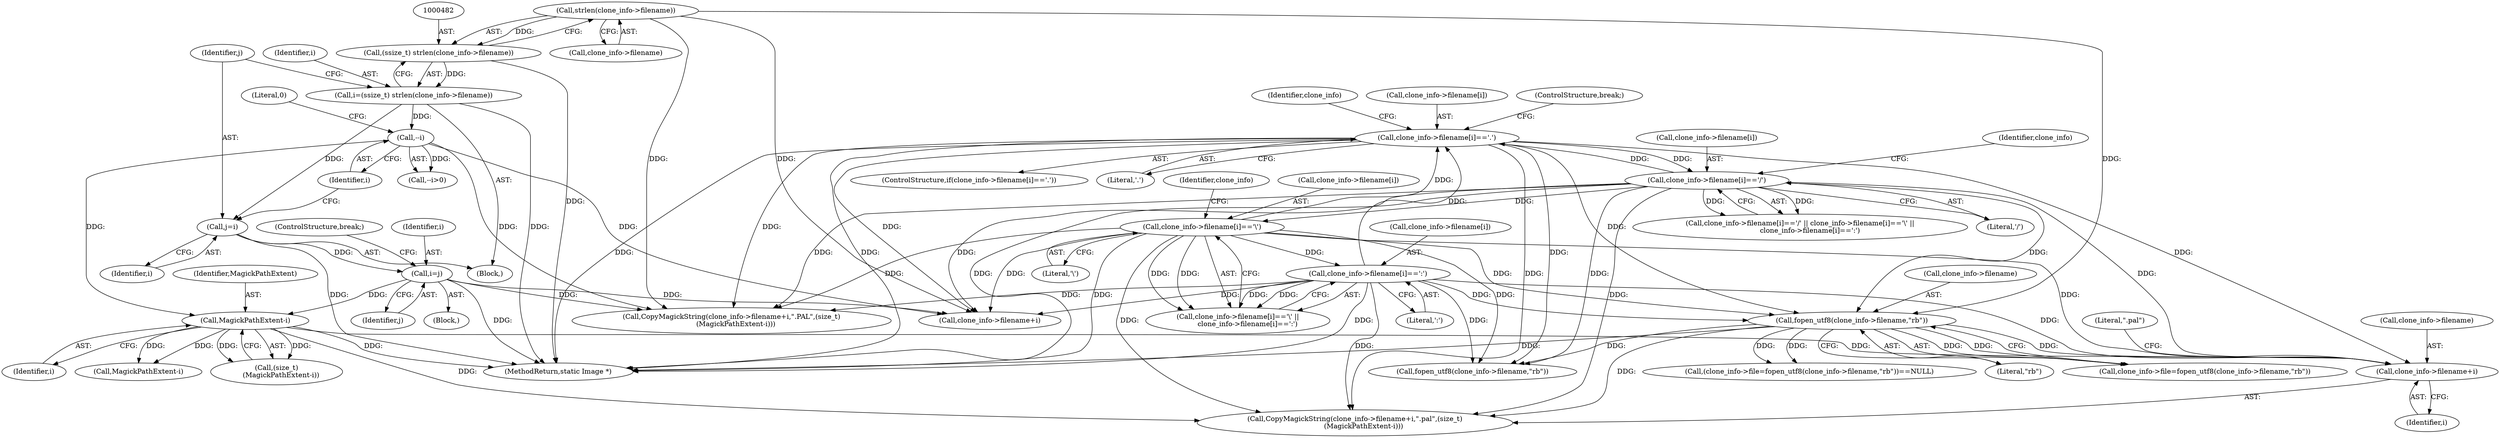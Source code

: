 digraph "0_ImageMagick_cdb383749ef7b68a38891440af8cc23e0115306d@pointer" {
"1000565" [label="(Call,clone_info->filename+i)"];
"1000497" [label="(Call,clone_info->filename[i]=='.')"];
"1000516" [label="(Call,clone_info->filename[i]=='\\')"];
"1000508" [label="(Call,clone_info->filename[i]=='/')"];
"1000523" [label="(Call,clone_info->filename[i]==':')"];
"1000555" [label="(Call,fopen_utf8(clone_info->filename,\"rb\"))"];
"1000483" [label="(Call,strlen(clone_info->filename))"];
"1000546" [label="(Call,MagickPathExtent-i)"];
"1000492" [label="(Call,--i)"];
"1000479" [label="(Call,i=(ssize_t) strlen(clone_info->filename))"];
"1000481" [label="(Call,(ssize_t) strlen(clone_info->filename))"];
"1000531" [label="(Call,i=j)"];
"1000487" [label="(Call,j=i)"];
"1000533" [label="(Identifier,j)"];
"1000582" [label="(Call,fopen_utf8(clone_info->filename,\"rb\"))"];
"1001524" [label="(MethodReturn,static Image *)"];
"1000548" [label="(Identifier,i)"];
"1000546" [label="(Call,MagickPathExtent-i)"];
"1000498" [label="(Call,clone_info->filename[i])"];
"1000516" [label="(Call,clone_info->filename[i]=='\\')"];
"1000551" [label="(Call,clone_info->file=fopen_utf8(clone_info->filename,\"rb\"))"];
"1000526" [label="(Identifier,clone_info)"];
"1000544" [label="(Call,(size_t)\n    (MagickPathExtent-i))"];
"1000480" [label="(Identifier,i)"];
"1000565" [label="(Call,clone_info->filename+i)"];
"1000508" [label="(Call,clone_info->filename[i]=='/')"];
"1000483" [label="(Call,strlen(clone_info->filename))"];
"1000122" [label="(Block,)"];
"1000569" [label="(Identifier,i)"];
"1000522" [label="(Literal,'\\')"];
"1000532" [label="(Identifier,i)"];
"1000537" [label="(Call,CopyMagickString(clone_info->filename+i,\".PAL\",(size_t)\n    (MagickPathExtent-i)))"];
"1000531" [label="(Call,i=j)"];
"1000507" [label="(Call,clone_info->filename[i]=='/' || clone_info->filename[i]=='\\' ||\n         clone_info->filename[i]==':')"];
"1000491" [label="(Call,--i>0)"];
"1000488" [label="(Identifier,j)"];
"1000529" [label="(Literal,':')"];
"1000515" [label="(Call,clone_info->filename[i]=='\\' ||\n         clone_info->filename[i]==':')"];
"1000484" [label="(Call,clone_info->filename)"];
"1000494" [label="(Literal,0)"];
"1000564" [label="(Call,CopyMagickString(clone_info->filename+i,\".pal\",(size_t)\n        (MagickPathExtent-i)))"];
"1000514" [label="(Literal,'/')"];
"1000505" [label="(ControlStructure,break;)"];
"1000509" [label="(Call,clone_info->filename[i])"];
"1000493" [label="(Identifier,i)"];
"1000519" [label="(Identifier,clone_info)"];
"1000547" [label="(Identifier,MagickPathExtent)"];
"1000556" [label="(Call,clone_info->filename)"];
"1000489" [label="(Identifier,i)"];
"1000496" [label="(ControlStructure,if(clone_info->filename[i]=='.'))"];
"1000550" [label="(Call,(clone_info->file=fopen_utf8(clone_info->filename,\"rb\"))==NULL)"];
"1000503" [label="(Literal,'.')"];
"1000530" [label="(Block,)"];
"1000517" [label="(Call,clone_info->filename[i])"];
"1000497" [label="(Call,clone_info->filename[i]=='.')"];
"1000538" [label="(Call,clone_info->filename+i)"];
"1000523" [label="(Call,clone_info->filename[i]==':')"];
"1000524" [label="(Call,clone_info->filename[i])"];
"1000511" [label="(Identifier,clone_info)"];
"1000570" [label="(Literal,\".pal\")"];
"1000573" [label="(Call,MagickPathExtent-i)"];
"1000487" [label="(Call,j=i)"];
"1000534" [label="(ControlStructure,break;)"];
"1000479" [label="(Call,i=(ssize_t) strlen(clone_info->filename))"];
"1000555" [label="(Call,fopen_utf8(clone_info->filename,\"rb\"))"];
"1000559" [label="(Literal,\"rb\")"];
"1000481" [label="(Call,(ssize_t) strlen(clone_info->filename))"];
"1000566" [label="(Call,clone_info->filename)"];
"1000492" [label="(Call,--i)"];
"1000565" -> "1000564"  [label="AST: "];
"1000565" -> "1000569"  [label="CFG: "];
"1000566" -> "1000565"  [label="AST: "];
"1000569" -> "1000565"  [label="AST: "];
"1000570" -> "1000565"  [label="CFG: "];
"1000497" -> "1000565"  [label="DDG: "];
"1000555" -> "1000565"  [label="DDG: "];
"1000516" -> "1000565"  [label="DDG: "];
"1000508" -> "1000565"  [label="DDG: "];
"1000523" -> "1000565"  [label="DDG: "];
"1000546" -> "1000565"  [label="DDG: "];
"1000497" -> "1000496"  [label="AST: "];
"1000497" -> "1000503"  [label="CFG: "];
"1000498" -> "1000497"  [label="AST: "];
"1000503" -> "1000497"  [label="AST: "];
"1000505" -> "1000497"  [label="CFG: "];
"1000511" -> "1000497"  [label="CFG: "];
"1000497" -> "1001524"  [label="DDG: "];
"1000497" -> "1001524"  [label="DDG: "];
"1000516" -> "1000497"  [label="DDG: "];
"1000508" -> "1000497"  [label="DDG: "];
"1000523" -> "1000497"  [label="DDG: "];
"1000497" -> "1000508"  [label="DDG: "];
"1000497" -> "1000537"  [label="DDG: "];
"1000497" -> "1000538"  [label="DDG: "];
"1000497" -> "1000555"  [label="DDG: "];
"1000497" -> "1000564"  [label="DDG: "];
"1000497" -> "1000582"  [label="DDG: "];
"1000516" -> "1000515"  [label="AST: "];
"1000516" -> "1000522"  [label="CFG: "];
"1000517" -> "1000516"  [label="AST: "];
"1000522" -> "1000516"  [label="AST: "];
"1000526" -> "1000516"  [label="CFG: "];
"1000515" -> "1000516"  [label="CFG: "];
"1000516" -> "1001524"  [label="DDG: "];
"1000516" -> "1000515"  [label="DDG: "];
"1000516" -> "1000515"  [label="DDG: "];
"1000508" -> "1000516"  [label="DDG: "];
"1000516" -> "1000523"  [label="DDG: "];
"1000516" -> "1000537"  [label="DDG: "];
"1000516" -> "1000538"  [label="DDG: "];
"1000516" -> "1000555"  [label="DDG: "];
"1000516" -> "1000564"  [label="DDG: "];
"1000516" -> "1000582"  [label="DDG: "];
"1000508" -> "1000507"  [label="AST: "];
"1000508" -> "1000514"  [label="CFG: "];
"1000509" -> "1000508"  [label="AST: "];
"1000514" -> "1000508"  [label="AST: "];
"1000519" -> "1000508"  [label="CFG: "];
"1000507" -> "1000508"  [label="CFG: "];
"1000508" -> "1001524"  [label="DDG: "];
"1000508" -> "1000507"  [label="DDG: "];
"1000508" -> "1000507"  [label="DDG: "];
"1000508" -> "1000537"  [label="DDG: "];
"1000508" -> "1000538"  [label="DDG: "];
"1000508" -> "1000555"  [label="DDG: "];
"1000508" -> "1000564"  [label="DDG: "];
"1000508" -> "1000582"  [label="DDG: "];
"1000523" -> "1000515"  [label="AST: "];
"1000523" -> "1000529"  [label="CFG: "];
"1000524" -> "1000523"  [label="AST: "];
"1000529" -> "1000523"  [label="AST: "];
"1000515" -> "1000523"  [label="CFG: "];
"1000523" -> "1001524"  [label="DDG: "];
"1000523" -> "1000515"  [label="DDG: "];
"1000523" -> "1000515"  [label="DDG: "];
"1000523" -> "1000537"  [label="DDG: "];
"1000523" -> "1000538"  [label="DDG: "];
"1000523" -> "1000555"  [label="DDG: "];
"1000523" -> "1000564"  [label="DDG: "];
"1000523" -> "1000582"  [label="DDG: "];
"1000555" -> "1000551"  [label="AST: "];
"1000555" -> "1000559"  [label="CFG: "];
"1000556" -> "1000555"  [label="AST: "];
"1000559" -> "1000555"  [label="AST: "];
"1000551" -> "1000555"  [label="CFG: "];
"1000555" -> "1001524"  [label="DDG: "];
"1000555" -> "1000550"  [label="DDG: "];
"1000555" -> "1000550"  [label="DDG: "];
"1000555" -> "1000551"  [label="DDG: "];
"1000555" -> "1000551"  [label="DDG: "];
"1000483" -> "1000555"  [label="DDG: "];
"1000555" -> "1000564"  [label="DDG: "];
"1000555" -> "1000582"  [label="DDG: "];
"1000483" -> "1000481"  [label="AST: "];
"1000483" -> "1000484"  [label="CFG: "];
"1000484" -> "1000483"  [label="AST: "];
"1000481" -> "1000483"  [label="CFG: "];
"1000483" -> "1000481"  [label="DDG: "];
"1000483" -> "1000537"  [label="DDG: "];
"1000483" -> "1000538"  [label="DDG: "];
"1000546" -> "1000544"  [label="AST: "];
"1000546" -> "1000548"  [label="CFG: "];
"1000547" -> "1000546"  [label="AST: "];
"1000548" -> "1000546"  [label="AST: "];
"1000544" -> "1000546"  [label="CFG: "];
"1000546" -> "1001524"  [label="DDG: "];
"1000546" -> "1000544"  [label="DDG: "];
"1000546" -> "1000544"  [label="DDG: "];
"1000492" -> "1000546"  [label="DDG: "];
"1000531" -> "1000546"  [label="DDG: "];
"1000546" -> "1000564"  [label="DDG: "];
"1000546" -> "1000573"  [label="DDG: "];
"1000546" -> "1000573"  [label="DDG: "];
"1000492" -> "1000491"  [label="AST: "];
"1000492" -> "1000493"  [label="CFG: "];
"1000493" -> "1000492"  [label="AST: "];
"1000494" -> "1000492"  [label="CFG: "];
"1000492" -> "1000491"  [label="DDG: "];
"1000479" -> "1000492"  [label="DDG: "];
"1000492" -> "1000537"  [label="DDG: "];
"1000492" -> "1000538"  [label="DDG: "];
"1000479" -> "1000122"  [label="AST: "];
"1000479" -> "1000481"  [label="CFG: "];
"1000480" -> "1000479"  [label="AST: "];
"1000481" -> "1000479"  [label="AST: "];
"1000488" -> "1000479"  [label="CFG: "];
"1000479" -> "1001524"  [label="DDG: "];
"1000481" -> "1000479"  [label="DDG: "];
"1000479" -> "1000487"  [label="DDG: "];
"1000482" -> "1000481"  [label="AST: "];
"1000481" -> "1001524"  [label="DDG: "];
"1000531" -> "1000530"  [label="AST: "];
"1000531" -> "1000533"  [label="CFG: "];
"1000532" -> "1000531"  [label="AST: "];
"1000533" -> "1000531"  [label="AST: "];
"1000534" -> "1000531"  [label="CFG: "];
"1000531" -> "1001524"  [label="DDG: "];
"1000487" -> "1000531"  [label="DDG: "];
"1000531" -> "1000537"  [label="DDG: "];
"1000531" -> "1000538"  [label="DDG: "];
"1000487" -> "1000122"  [label="AST: "];
"1000487" -> "1000489"  [label="CFG: "];
"1000488" -> "1000487"  [label="AST: "];
"1000489" -> "1000487"  [label="AST: "];
"1000493" -> "1000487"  [label="CFG: "];
"1000487" -> "1001524"  [label="DDG: "];
}
